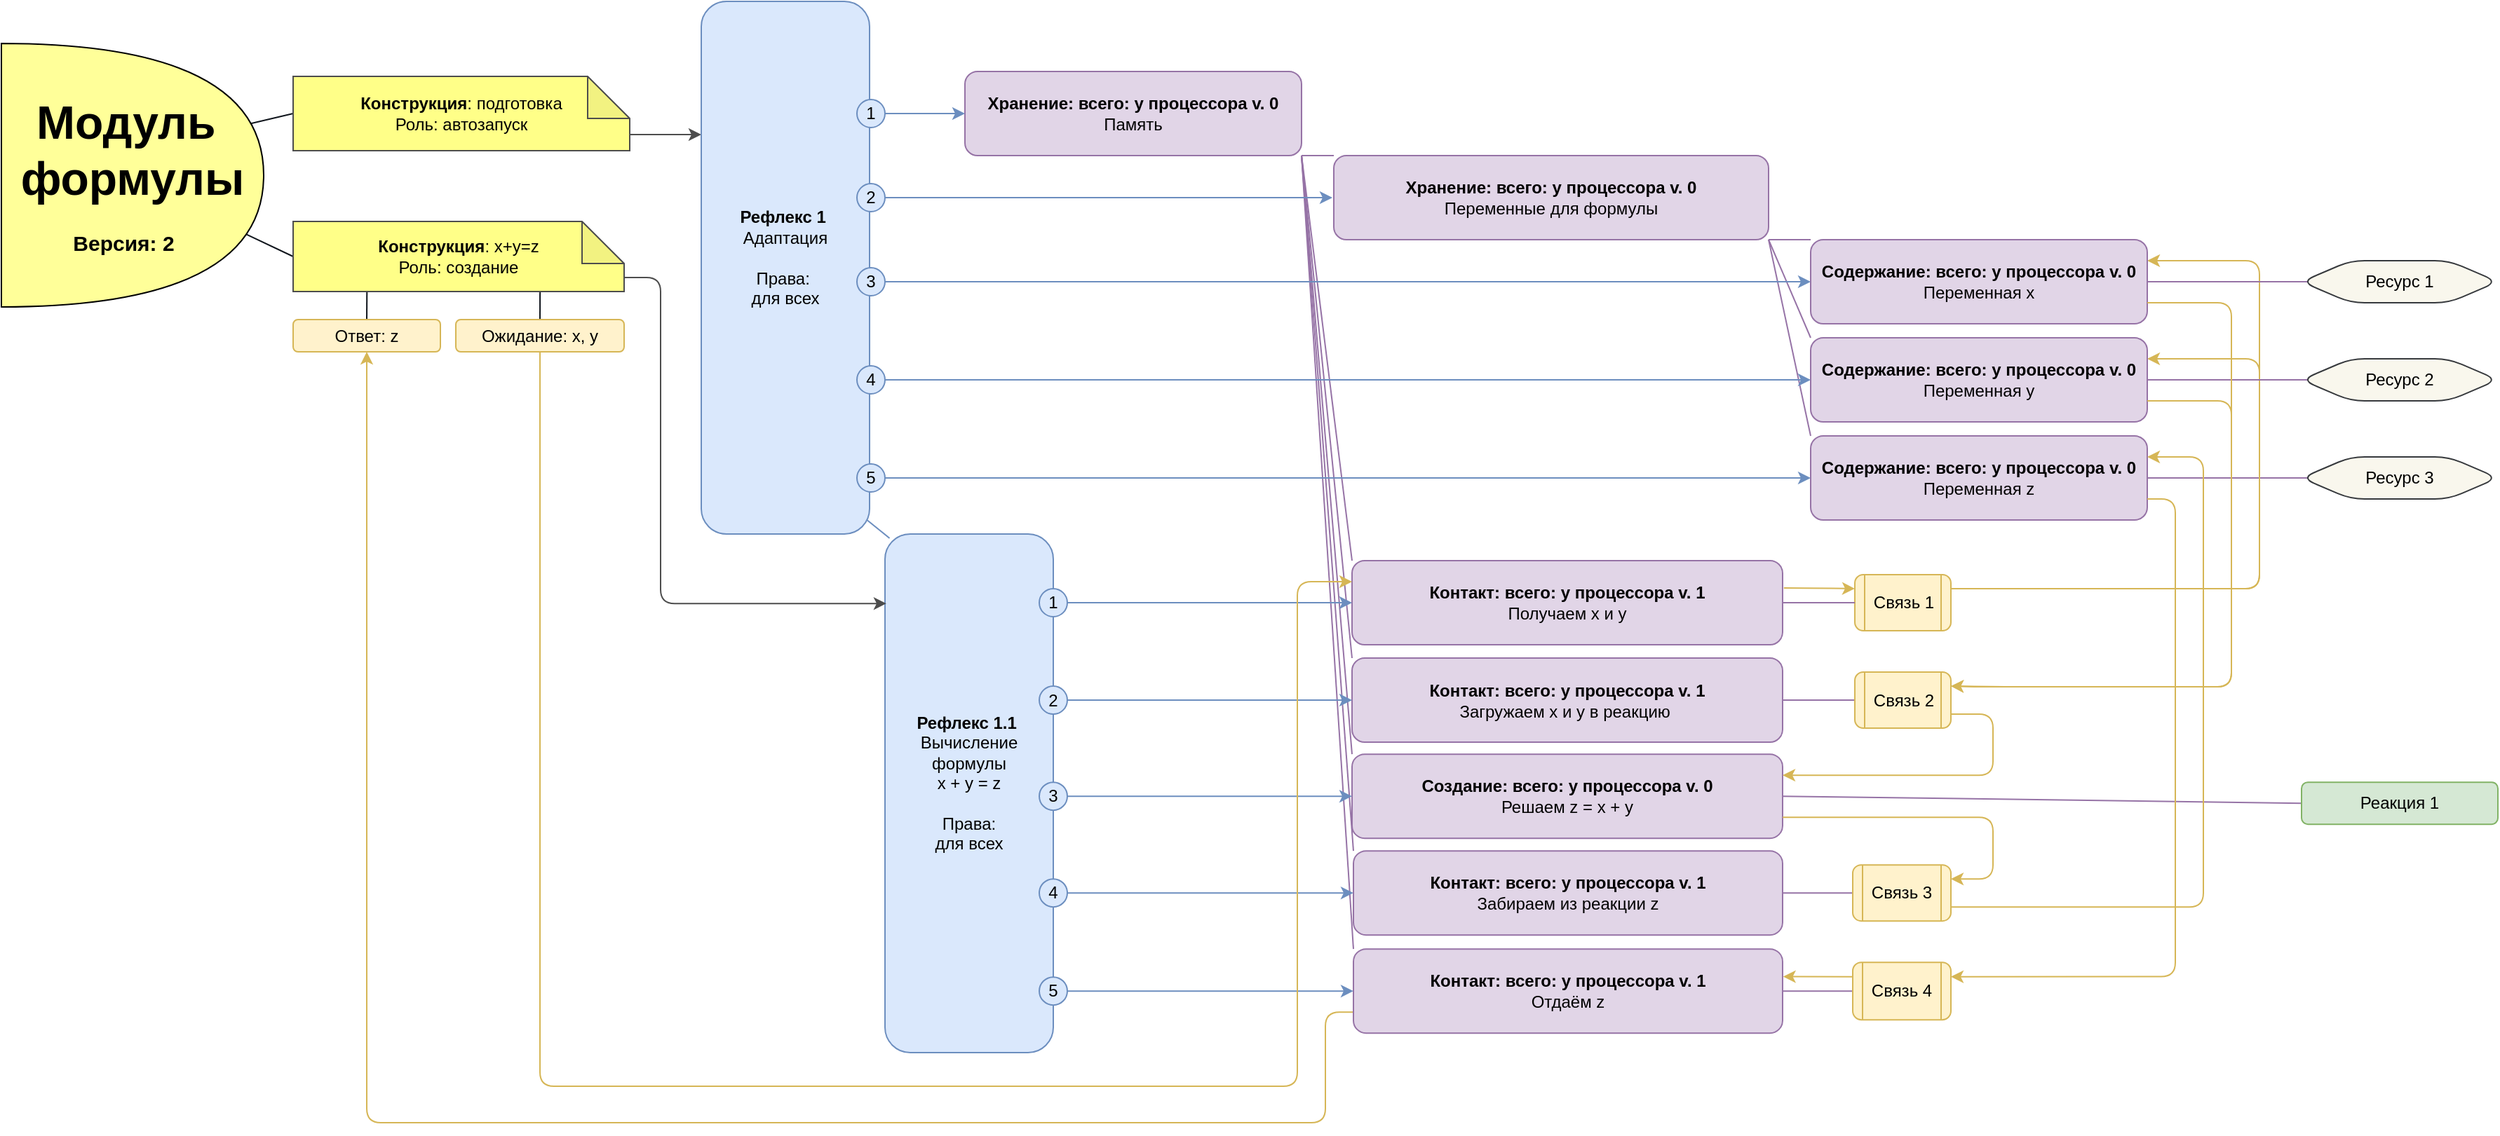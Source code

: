 <mxfile version="13.0.3" type="device"><diagram id="IWoDQz7ktISckmcvzvKT" name="Page-1"><mxGraphModel dx="1141" dy="198" grid="0" gridSize="10" guides="1" tooltips="1" connect="1" arrows="1" fold="1" page="0" pageScale="1" pageWidth="291" pageHeight="413" math="0" shadow="0"><root><mxCell id="0"/><mxCell id="1" parent="0"/><mxCell id="nHxGfJBe9Yvu1xIb-pYi-81" style="edgeStyle=none;orthogonalLoop=1;jettySize=auto;html=1;entryX=0;entryY=0;entryDx=0;entryDy=0;strokeColor=#9673A6;exitX=1;exitY=1;exitDx=0;exitDy=0;endArrow=none;endFill=0;" parent="1" source="jNdQBvtchNghNJWm35QC-17" target="jNdQBvtchNghNJWm35QC-30" edge="1"><mxGeometry relative="1" as="geometry"><mxPoint x="160" y="145" as="sourcePoint"/></mxGeometry></mxCell><mxCell id="nHxGfJBe9Yvu1xIb-pYi-83" style="edgeStyle=none;orthogonalLoop=1;jettySize=auto;html=1;exitX=1;exitY=1;exitDx=0;exitDy=0;entryX=0;entryY=0;entryDx=0;entryDy=0;strokeColor=#9673A6;endArrow=none;endFill=0;" parent="1" source="jNdQBvtchNghNJWm35QC-17" target="nHxGfJBe9Yvu1xIb-pYi-44" edge="1"><mxGeometry relative="1" as="geometry"/></mxCell><mxCell id="nHxGfJBe9Yvu1xIb-pYi-84" style="edgeStyle=none;orthogonalLoop=1;jettySize=auto;html=1;exitX=1;exitY=1;exitDx=0;exitDy=0;entryX=0;entryY=0;entryDx=0;entryDy=0;endArrow=none;endFill=0;strokeColor=#9673A6;" parent="1" source="jNdQBvtchNghNJWm35QC-17" target="nHxGfJBe9Yvu1xIb-pYi-58" edge="1"><mxGeometry relative="1" as="geometry"/></mxCell><mxCell id="nHxGfJBe9Yvu1xIb-pYi-89" style="edgeStyle=none;orthogonalLoop=1;jettySize=auto;html=1;exitX=1;exitY=1;exitDx=0;exitDy=0;entryX=0;entryY=0;entryDx=0;entryDy=0;endArrow=none;endFill=0;strokeColor=#9673A6;" parent="1" source="jNdQBvtchNghNJWm35QC-17" target="nHxGfJBe9Yvu1xIb-pYi-70" edge="1"><mxGeometry relative="1" as="geometry"/></mxCell><mxCell id="nHxGfJBe9Yvu1xIb-pYi-90" style="edgeStyle=none;orthogonalLoop=1;jettySize=auto;html=1;exitX=1;exitY=1;exitDx=0;exitDy=0;entryX=0;entryY=0;entryDx=0;entryDy=0;endArrow=none;endFill=0;strokeColor=#9673A6;" parent="1" source="jNdQBvtchNghNJWm35QC-17" target="nHxGfJBe9Yvu1xIb-pYi-62" edge="1"><mxGeometry relative="1" as="geometry"/></mxCell><mxCell id="nHxGfJBe9Yvu1xIb-pYi-91" style="edgeStyle=none;orthogonalLoop=1;jettySize=auto;html=1;exitX=1;exitY=1;exitDx=0;exitDy=0;entryX=0;entryY=0;entryDx=0;entryDy=0;endArrow=none;endFill=0;strokeColor=#9673A6;" parent="1" source="jNdQBvtchNghNJWm35QC-17" target="nHxGfJBe9Yvu1xIb-pYi-64" edge="1"><mxGeometry relative="1" as="geometry"/></mxCell><mxCell id="jNdQBvtchNghNJWm35QC-17" value="&lt;b&gt;Хранение: всего: у&amp;nbsp;&lt;/b&gt;&lt;b&gt;процессора v. 0&lt;/b&gt;&lt;br&gt;Память" style="rounded=1;whiteSpace=wrap;html=1;fillColor=#E1D5E7;strokeColor=#9673A6;gradientColor=none;" parent="1" vertex="1"><mxGeometry x="-103" y="100" width="240" height="60" as="geometry"/></mxCell><mxCell id="WFIkOmxRutsBIOssCcOW-5" style="edgeStyle=orthogonalEdgeStyle;rounded=0;orthogonalLoop=1;jettySize=auto;html=1;exitX=1;exitY=0.5;exitDx=0;exitDy=0;entryX=0.257;entryY=0.5;entryDx=0;entryDy=0;strokeColor=#9673A6;endArrow=none;endFill=0;entryPerimeter=0;" parent="1" source="jNdQBvtchNghNJWm35QC-48" target="WFIkOmxRutsBIOssCcOW-2" edge="1"><mxGeometry relative="1" as="geometry"/></mxCell><mxCell id="jNdQBvtchNghNJWm35QC-48" value="&lt;b&gt;Содержание: всего: у&amp;nbsp;&lt;/b&gt;&lt;b&gt;процессора&lt;/b&gt;&lt;b&gt;&amp;nbsp;v. 0&lt;/b&gt;&lt;br&gt;Переменная z" style="rounded=1;whiteSpace=wrap;html=1;fillColor=#e1d5e7;strokeColor=#9673a6;" parent="1" vertex="1"><mxGeometry x="500" y="360" width="240" height="60" as="geometry"/></mxCell><mxCell id="WFIkOmxRutsBIOssCcOW-6" style="edgeStyle=orthogonalEdgeStyle;rounded=1;orthogonalLoop=1;jettySize=auto;html=1;exitX=1;exitY=0.25;exitDx=0;exitDy=0;entryX=1;entryY=0.25;entryDx=0;entryDy=0;strokeColor=#D6B656;" parent="1" source="jNdQBvtchNghNJWm35QC-35" target="jNdQBvtchNghNJWm35QC-46" edge="1"><mxGeometry relative="1" as="geometry"><Array as="points"><mxPoint x="820" y="469"/><mxPoint x="820" y="235"/></Array></mxGeometry></mxCell><mxCell id="WFIkOmxRutsBIOssCcOW-7" style="edgeStyle=orthogonalEdgeStyle;rounded=1;orthogonalLoop=1;jettySize=auto;html=1;exitX=1;exitY=0.25;exitDx=0;exitDy=0;entryX=1;entryY=0.25;entryDx=0;entryDy=0;strokeColor=#D6B656;" parent="1" source="jNdQBvtchNghNJWm35QC-35" target="jNdQBvtchNghNJWm35QC-47" edge="1"><mxGeometry relative="1" as="geometry"><Array as="points"><mxPoint x="820" y="469"/><mxPoint x="820" y="305"/></Array></mxGeometry></mxCell><mxCell id="jNdQBvtchNghNJWm35QC-35" value="Связь 1" style="shape=process;whiteSpace=wrap;html=1;backgroundOutline=1;fillColor=#fff2cc;strokeColor=#D6B656;rotation=0;glass=0;rounded=1;comic=0;" parent="1" vertex="1"><mxGeometry x="531.5" y="459" width="68.5" height="40" as="geometry"/></mxCell><mxCell id="nHxGfJBe9Yvu1xIb-pYi-92" style="edgeStyle=none;orthogonalLoop=1;jettySize=auto;html=1;exitX=1;exitY=1;exitDx=0;exitDy=0;entryX=0;entryY=0;entryDx=0;entryDy=0;endArrow=none;endFill=0;strokeColor=#9673A6;" parent="1" source="nHxGfJBe9Yvu1xIb-pYi-44" target="jNdQBvtchNghNJWm35QC-46" edge="1"><mxGeometry relative="1" as="geometry"/></mxCell><mxCell id="nHxGfJBe9Yvu1xIb-pYi-93" style="edgeStyle=none;orthogonalLoop=1;jettySize=auto;html=1;exitX=1;exitY=1;exitDx=0;exitDy=0;entryX=0;entryY=0;entryDx=0;entryDy=0;endArrow=none;endFill=0;strokeColor=#9673A6;" parent="1" source="nHxGfJBe9Yvu1xIb-pYi-44" target="jNdQBvtchNghNJWm35QC-47" edge="1"><mxGeometry relative="1" as="geometry"/></mxCell><mxCell id="nHxGfJBe9Yvu1xIb-pYi-94" style="edgeStyle=none;orthogonalLoop=1;jettySize=auto;html=1;exitX=1;exitY=1;exitDx=0;exitDy=0;entryX=0;entryY=0;entryDx=0;entryDy=0;endArrow=none;endFill=0;strokeColor=#9673A6;" parent="1" source="nHxGfJBe9Yvu1xIb-pYi-44" target="jNdQBvtchNghNJWm35QC-48" edge="1"><mxGeometry relative="1" as="geometry"/></mxCell><mxCell id="nHxGfJBe9Yvu1xIb-pYi-44" value="&lt;b&gt;Хранение: всего: у&amp;nbsp;&lt;/b&gt;&lt;b&gt;процессора&lt;/b&gt;&lt;b&gt;&amp;nbsp;v. 0&lt;/b&gt;&lt;br&gt;Переменные для формулы" style="rounded=1;whiteSpace=wrap;html=1;fillColor=#e1d5e7;strokeColor=#9673a6;gradientColor=none;" parent="1" vertex="1"><mxGeometry x="160" y="160" width="310" height="60" as="geometry"/></mxCell><mxCell id="WFIkOmxRutsBIOssCcOW-3" style="edgeStyle=orthogonalEdgeStyle;rounded=0;orthogonalLoop=1;jettySize=auto;html=1;exitX=1;exitY=0.5;exitDx=0;exitDy=0;strokeColor=#9673A6;endArrow=none;endFill=0;entryX=0.143;entryY=0.5;entryDx=0;entryDy=0;entryPerimeter=0;" parent="1" source="jNdQBvtchNghNJWm35QC-46" target="540S_wPe1lnna2anKehK-1" edge="1"><mxGeometry relative="1" as="geometry"/></mxCell><mxCell id="jNdQBvtchNghNJWm35QC-46" value="&lt;b&gt;Содержание: всего: у&amp;nbsp;&lt;/b&gt;&lt;b&gt;процессора&lt;/b&gt;&lt;b&gt;&amp;nbsp;v. 0&lt;/b&gt;&lt;br&gt;Переменная x" style="rounded=1;whiteSpace=wrap;html=1;fillColor=#e1d5e7;strokeColor=#9673A6;" parent="1" vertex="1"><mxGeometry x="500" y="220" width="240" height="60" as="geometry"/></mxCell><mxCell id="WFIkOmxRutsBIOssCcOW-4" style="edgeStyle=orthogonalEdgeStyle;rounded=0;orthogonalLoop=1;jettySize=auto;html=1;exitX=1;exitY=0.5;exitDx=0;exitDy=0;strokeColor=#9673A6;endArrow=none;endFill=0;entryX=0.114;entryY=0.5;entryDx=0;entryDy=0;entryPerimeter=0;" parent="1" source="jNdQBvtchNghNJWm35QC-47" target="WFIkOmxRutsBIOssCcOW-1" edge="1"><mxGeometry relative="1" as="geometry"/></mxCell><mxCell id="jNdQBvtchNghNJWm35QC-47" value="&lt;b&gt;Содержание: всего: у&amp;nbsp;&lt;/b&gt;&lt;b&gt;процессора&lt;/b&gt;&lt;b&gt;&amp;nbsp;v. 0&lt;/b&gt;&lt;br&gt;Переменная y" style="rounded=1;whiteSpace=wrap;html=1;fillColor=#e1d5e7;strokeColor=#9673a6;" parent="1" vertex="1"><mxGeometry x="500" y="290" width="240" height="60" as="geometry"/></mxCell><mxCell id="nHxGfJBe9Yvu1xIb-pYi-142" style="edgeStyle=orthogonalEdgeStyle;orthogonalLoop=1;jettySize=auto;html=1;exitX=1;exitY=0.5;exitDx=0;exitDy=0;entryX=0;entryY=0.5;entryDx=0;entryDy=0;endArrow=none;endFill=0;strokeColor=#9673A6;" parent="1" source="jNdQBvtchNghNJWm35QC-30" target="jNdQBvtchNghNJWm35QC-35" edge="1"><mxGeometry relative="1" as="geometry"/></mxCell><mxCell id="xQKyStQRB7Fyq-u_jn2--6" style="edgeStyle=orthogonalEdgeStyle;rounded=1;orthogonalLoop=1;jettySize=auto;html=1;exitX=1.003;exitY=0.326;exitDx=0;exitDy=0;entryX=0;entryY=0.25;entryDx=0;entryDy=0;endArrow=classic;endFill=1;exitPerimeter=0;strokeColor=#D6B656;" edge="1" parent="1" source="jNdQBvtchNghNJWm35QC-30" target="jNdQBvtchNghNJWm35QC-35"><mxGeometry relative="1" as="geometry"/></mxCell><mxCell id="jNdQBvtchNghNJWm35QC-30" value="&lt;b&gt;Контакт&lt;/b&gt;&lt;b&gt;: всего&lt;/b&gt;&lt;b&gt;: у&amp;nbsp;&lt;/b&gt;&lt;b&gt;процессора&lt;/b&gt;&lt;b&gt;&amp;nbsp;v. 1&lt;/b&gt;&lt;br&gt;Получаем x и y" style="rounded=1;whiteSpace=wrap;html=1;fillColor=#e1d5e7;strokeColor=#9673A6;gradientColor=none;" parent="1" vertex="1"><mxGeometry x="173" y="449" width="307" height="60" as="geometry"/></mxCell><mxCell id="nHxGfJBe9Yvu1xIb-pYi-143" style="edgeStyle=orthogonalEdgeStyle;orthogonalLoop=1;jettySize=auto;html=1;exitX=1;exitY=0.5;exitDx=0;exitDy=0;entryX=0;entryY=0.5;entryDx=0;entryDy=0;endArrow=none;endFill=0;strokeColor=#9673A6;" parent="1" source="nHxGfJBe9Yvu1xIb-pYi-58" target="nHxGfJBe9Yvu1xIb-pYi-102" edge="1"><mxGeometry relative="1" as="geometry"/></mxCell><mxCell id="nHxGfJBe9Yvu1xIb-pYi-58" value="&lt;b&gt;Контакт:&amp;nbsp;&lt;/b&gt;&lt;b&gt;всего&lt;/b&gt;&lt;b&gt;: у&amp;nbsp;&lt;/b&gt;&lt;b&gt;процессора&lt;/b&gt;&lt;b&gt;&amp;nbsp;v. 1&lt;/b&gt;&lt;br&gt;Загружаем x и y в реакцию&amp;nbsp;" style="rounded=1;whiteSpace=wrap;html=1;fillColor=#e1d5e7;strokeColor=#9673a6;gradientColor=none;" parent="1" vertex="1"><mxGeometry x="173" y="518.5" width="307" height="60" as="geometry"/></mxCell><mxCell id="nHxGfJBe9Yvu1xIb-pYi-145" style="edgeStyle=orthogonalEdgeStyle;orthogonalLoop=1;jettySize=auto;html=1;exitX=1;exitY=0.5;exitDx=0;exitDy=0;entryX=0;entryY=0.5;entryDx=0;entryDy=0;endArrow=none;endFill=0;strokeColor=#9673A6;" parent="1" source="nHxGfJBe9Yvu1xIb-pYi-62" target="nHxGfJBe9Yvu1xIb-pYi-108" edge="1"><mxGeometry relative="1" as="geometry"/></mxCell><mxCell id="nHxGfJBe9Yvu1xIb-pYi-62" value="&lt;b&gt;Контакт&lt;/b&gt;&lt;b&gt;:&amp;nbsp;&lt;/b&gt;&lt;b&gt;всего&lt;/b&gt;&lt;b&gt;: у&amp;nbsp;&lt;/b&gt;&lt;b&gt;процессора&lt;/b&gt;&lt;b&gt;&amp;nbsp;v. 1&lt;/b&gt;&lt;br&gt;Забираем из реакции z" style="rounded=1;whiteSpace=wrap;html=1;fillColor=#e1d5e7;strokeColor=#9673a6;gradientColor=none;" parent="1" vertex="1"><mxGeometry x="174" y="656.07" width="306" height="60" as="geometry"/></mxCell><mxCell id="nHxGfJBe9Yvu1xIb-pYi-146" style="edgeStyle=orthogonalEdgeStyle;orthogonalLoop=1;jettySize=auto;html=1;exitX=1;exitY=0.5;exitDx=0;exitDy=0;entryX=0;entryY=0.5;entryDx=0;entryDy=0;endArrow=none;endFill=0;strokeColor=#9673A6;" parent="1" source="nHxGfJBe9Yvu1xIb-pYi-64" target="nHxGfJBe9Yvu1xIb-pYi-112" edge="1"><mxGeometry relative="1" as="geometry"/></mxCell><mxCell id="xQKyStQRB7Fyq-u_jn2--13" style="edgeStyle=orthogonalEdgeStyle;rounded=1;orthogonalLoop=1;jettySize=auto;html=1;exitX=0;exitY=0.75;exitDx=0;exitDy=0;entryX=0.5;entryY=1;entryDx=0;entryDy=0;endArrow=classic;endFill=1;strokeColor=#D6B656;" edge="1" parent="1" source="nHxGfJBe9Yvu1xIb-pYi-64" target="xQKyStQRB7Fyq-u_jn2--9"><mxGeometry relative="1" as="geometry"><Array as="points"><mxPoint x="154" y="771"/><mxPoint x="154" y="850"/><mxPoint x="-529" y="850"/></Array></mxGeometry></mxCell><mxCell id="nHxGfJBe9Yvu1xIb-pYi-64" value="&lt;b&gt;Контакт&lt;/b&gt;&lt;b&gt;:&amp;nbsp;&lt;/b&gt;&lt;b&gt;всего&lt;/b&gt;&lt;b&gt;: у&amp;nbsp;&lt;/b&gt;&lt;b&gt;процессора&lt;/b&gt;&lt;b&gt;&amp;nbsp;v. 1&lt;/b&gt;&lt;br&gt;Отдаём z" style="rounded=1;whiteSpace=wrap;html=1;fillColor=#e1d5e7;strokeColor=#9673a6;gradientColor=none;" parent="1" vertex="1"><mxGeometry x="174" y="726.07" width="306" height="60" as="geometry"/></mxCell><mxCell id="nHxGfJBe9Yvu1xIb-pYi-144" style="orthogonalLoop=1;jettySize=auto;html=1;exitX=1;exitY=0.5;exitDx=0;exitDy=0;endArrow=none;endFill=0;strokeColor=#9673A6;entryX=0;entryY=0.5;entryDx=0;entryDy=0;" parent="1" source="nHxGfJBe9Yvu1xIb-pYi-70" target="jNdQBvtchNghNJWm35QC-61" edge="1"><mxGeometry relative="1" as="geometry"/></mxCell><mxCell id="nHxGfJBe9Yvu1xIb-pYi-70" value="&lt;b&gt;Создание: всего: у&amp;nbsp;&lt;/b&gt;&lt;b&gt;процессора&lt;/b&gt;&lt;b&gt;&amp;nbsp;v. 0&lt;/b&gt;&lt;br&gt;Решаем z = x + y" style="rounded=1;whiteSpace=wrap;html=1;fillColor=#e1d5e7;strokeColor=#9673a6;" parent="1" vertex="1"><mxGeometry x="173" y="587.07" width="307" height="60" as="geometry"/></mxCell><mxCell id="nHxGfJBe9Yvu1xIb-pYi-115" style="orthogonalLoop=1;jettySize=auto;html=1;endArrow=classic;endFill=1;strokeColor=#6C8EBF;entryX=0;entryY=0.5;entryDx=0;entryDy=0;exitX=1;exitY=0.5;exitDx=0;exitDy=0;" parent="1" source="nHxGfJBe9Yvu1xIb-pYi-120" target="jNdQBvtchNghNJWm35QC-30" edge="1"><mxGeometry relative="1" as="geometry"/></mxCell><mxCell id="ME2nuKsU9sZMFdLwtgpt-5" style="rounded=0;orthogonalLoop=1;jettySize=auto;html=1;entryX=0.986;entryY=0.974;entryDx=0;entryDy=0;entryPerimeter=0;endArrow=none;endFill=0;exitX=0.027;exitY=0.008;exitDx=0;exitDy=0;exitPerimeter=0;strokeColor=#6C8EBF;" parent="1" source="nHxGfJBe9Yvu1xIb-pYi-95" target="ME2nuKsU9sZMFdLwtgpt-3" edge="1"><mxGeometry relative="1" as="geometry"><mxPoint x="-240" y="170" as="sourcePoint"/></mxGeometry></mxCell><mxCell id="ME2nuKsU9sZMFdLwtgpt-11" style="rounded=1;orthogonalLoop=1;jettySize=auto;html=1;exitX=1;exitY=0.5;exitDx=0;exitDy=0;endArrow=classic;endFill=1;strokeColor=#6C8EBF;" parent="1" source="ME2nuKsU9sZMFdLwtgpt-18" edge="1"><mxGeometry relative="1" as="geometry"><mxPoint x="159" y="190" as="targetPoint"/></mxGeometry></mxCell><mxCell id="ME2nuKsU9sZMFdLwtgpt-12" style="edgeStyle=none;rounded=1;orthogonalLoop=1;jettySize=auto;html=1;exitX=1;exitY=0.5;exitDx=0;exitDy=0;entryX=0;entryY=0.5;entryDx=0;entryDy=0;endArrow=classic;endFill=1;strokeColor=#6C8EBF;" parent="1" source="ME2nuKsU9sZMFdLwtgpt-22" target="jNdQBvtchNghNJWm35QC-46" edge="1"><mxGeometry relative="1" as="geometry"/></mxCell><mxCell id="nHxGfJBe9Yvu1xIb-pYi-95" value="&lt;b&gt;Рефлекс 1.1&lt;/b&gt;&lt;span&gt;&amp;nbsp;&lt;/span&gt;&lt;br&gt;&lt;span&gt;Вычисление формулы &lt;br&gt;x + y = z&lt;br&gt;&lt;br&gt;Права: &lt;br&gt;для всех&lt;br&gt;&lt;br&gt;&lt;/span&gt;" style="rounded=1;whiteSpace=wrap;html=1;strokeColor=#6C8EBF;fillColor=#DAE8FC;align=center;verticalAlign=middle;" parent="1" vertex="1"><mxGeometry x="-160" y="430" width="120" height="370" as="geometry"/></mxCell><mxCell id="WFIkOmxRutsBIOssCcOW-10" style="edgeStyle=orthogonalEdgeStyle;rounded=1;orthogonalLoop=1;jettySize=auto;html=1;exitX=1;exitY=0.75;exitDx=0;exitDy=0;entryX=1;entryY=0.25;entryDx=0;entryDy=0;strokeColor=#D6B656;" parent="1" source="nHxGfJBe9Yvu1xIb-pYi-102" target="nHxGfJBe9Yvu1xIb-pYi-70" edge="1"><mxGeometry relative="1" as="geometry"><Array as="points"><mxPoint x="630" y="559"/><mxPoint x="630" y="602"/></Array></mxGeometry></mxCell><mxCell id="nHxGfJBe9Yvu1xIb-pYi-102" value="Связь 2" style="shape=process;whiteSpace=wrap;html=1;backgroundOutline=1;fillColor=#fff2cc;strokeColor=#D6B656;rotation=0;rounded=1;" parent="1" vertex="1"><mxGeometry x="531.5" y="528.5" width="68.5" height="40" as="geometry"/></mxCell><mxCell id="WFIkOmxRutsBIOssCcOW-12" style="rounded=1;orthogonalLoop=1;jettySize=auto;html=1;exitX=1;exitY=0.75;exitDx=0;exitDy=0;entryX=1;entryY=0.25;entryDx=0;entryDy=0;strokeColor=#D6B656;edgeStyle=orthogonalEdgeStyle;" parent="1" source="nHxGfJBe9Yvu1xIb-pYi-108" target="jNdQBvtchNghNJWm35QC-48" edge="1"><mxGeometry relative="1" as="geometry"><Array as="points"><mxPoint x="780" y="696"/><mxPoint x="780" y="375"/></Array></mxGeometry></mxCell><mxCell id="nHxGfJBe9Yvu1xIb-pYi-108" value="Связь 3" style="shape=process;whiteSpace=wrap;html=1;backgroundOutline=1;fillColor=#fff2cc;strokeColor=#D6B656;rotation=0;rounded=1;" parent="1" vertex="1"><mxGeometry x="530" y="666.07" width="70" height="40" as="geometry"/></mxCell><mxCell id="WFIkOmxRutsBIOssCcOW-16" style="edgeStyle=orthogonalEdgeStyle;rounded=1;orthogonalLoop=1;jettySize=auto;html=1;exitX=0;exitY=0.25;exitDx=0;exitDy=0;entryX=1.001;entryY=0.329;entryDx=0;entryDy=0;strokeColor=#D6B656;entryPerimeter=0;" parent="1" source="nHxGfJBe9Yvu1xIb-pYi-112" target="nHxGfJBe9Yvu1xIb-pYi-64" edge="1"><mxGeometry relative="1" as="geometry"><mxPoint x="1018" y="732.07" as="targetPoint"/></mxGeometry></mxCell><mxCell id="nHxGfJBe9Yvu1xIb-pYi-112" value="Связь 4" style="shape=process;whiteSpace=wrap;html=1;backgroundOutline=1;fillColor=#fff2cc;strokeColor=#D6B656;rotation=0;rounded=1;" parent="1" vertex="1"><mxGeometry x="530" y="735.57" width="70" height="41" as="geometry"/></mxCell><mxCell id="nHxGfJBe9Yvu1xIb-pYi-116" style="edgeStyle=orthogonalEdgeStyle;orthogonalLoop=1;jettySize=auto;html=1;endArrow=classic;endFill=1;strokeColor=#6C8EBF;entryX=0;entryY=0.5;entryDx=0;entryDy=0;" parent="1" source="nHxGfJBe9Yvu1xIb-pYi-121" target="nHxGfJBe9Yvu1xIb-pYi-58" edge="1"><mxGeometry relative="1" as="geometry"><mxPoint x="-120.0" y="548.154" as="sourcePoint"/><mxPoint x="170" y="548" as="targetPoint"/><Array as="points"/></mxGeometry></mxCell><mxCell id="nHxGfJBe9Yvu1xIb-pYi-117" style="edgeStyle=orthogonalEdgeStyle;orthogonalLoop=1;jettySize=auto;html=1;endArrow=classic;endFill=1;strokeColor=#6C8EBF;entryX=0;entryY=0.5;entryDx=0;entryDy=0;" parent="1" source="nHxGfJBe9Yvu1xIb-pYi-124" target="nHxGfJBe9Yvu1xIb-pYi-70" edge="1"><mxGeometry relative="1" as="geometry"><mxPoint x="-120.0" y="616.724" as="sourcePoint"/><mxPoint x="170" y="617" as="targetPoint"/><Array as="points"/></mxGeometry></mxCell><mxCell id="nHxGfJBe9Yvu1xIb-pYi-118" style="edgeStyle=orthogonalEdgeStyle;orthogonalLoop=1;jettySize=auto;html=1;endArrow=classic;endFill=1;strokeColor=#6C8EBF;entryX=0;entryY=0.5;entryDx=0;entryDy=0;" parent="1" source="nHxGfJBe9Yvu1xIb-pYi-126" target="nHxGfJBe9Yvu1xIb-pYi-62" edge="1"><mxGeometry relative="1" as="geometry"><mxPoint x="-120.0" y="691.724" as="sourcePoint"/><mxPoint x="170" y="692" as="targetPoint"/><Array as="points"/></mxGeometry></mxCell><mxCell id="nHxGfJBe9Yvu1xIb-pYi-119" style="edgeStyle=orthogonalEdgeStyle;orthogonalLoop=1;jettySize=auto;html=1;endArrow=classic;endFill=1;strokeColor=#6C8EBF;entryX=0;entryY=0.5;entryDx=0;entryDy=0;" parent="1" source="nHxGfJBe9Yvu1xIb-pYi-128" target="nHxGfJBe9Yvu1xIb-pYi-64" edge="1"><mxGeometry relative="1" as="geometry"><mxPoint x="-120.0" y="766.744" as="sourcePoint"/><mxPoint x="170" y="767" as="targetPoint"/><Array as="points"/></mxGeometry></mxCell><mxCell id="nHxGfJBe9Yvu1xIb-pYi-120" value="1" style="ellipse;whiteSpace=wrap;html=1;strokeColor=#6C8EBF;fillColor=#DAE8FC;" parent="1" vertex="1"><mxGeometry x="-50" y="469" width="20" height="20" as="geometry"/></mxCell><mxCell id="nHxGfJBe9Yvu1xIb-pYi-121" value="2" style="ellipse;whiteSpace=wrap;html=1;strokeColor=#6C8EBF;fillColor=#DAE8FC;" parent="1" vertex="1"><mxGeometry x="-50" y="538.5" width="20" height="20" as="geometry"/></mxCell><mxCell id="nHxGfJBe9Yvu1xIb-pYi-124" value="3" style="ellipse;whiteSpace=wrap;html=1;strokeColor=#6C8EBF;fillColor=#DAE8FC;" parent="1" vertex="1"><mxGeometry x="-50" y="607.07" width="20" height="20" as="geometry"/></mxCell><mxCell id="nHxGfJBe9Yvu1xIb-pYi-126" value="4" style="ellipse;whiteSpace=wrap;html=1;strokeColor=#6C8EBF;fillColor=#DAE8FC;" parent="1" vertex="1"><mxGeometry x="-50" y="676.07" width="20" height="20" as="geometry"/></mxCell><mxCell id="nHxGfJBe9Yvu1xIb-pYi-128" value="5" style="ellipse;whiteSpace=wrap;html=1;strokeColor=#6C8EBF;fillColor=#DAE8FC;" parent="1" vertex="1"><mxGeometry x="-50" y="746.07" width="20" height="20" as="geometry"/></mxCell><mxCell id="ME2nuKsU9sZMFdLwtgpt-10" style="rounded=1;orthogonalLoop=1;jettySize=auto;html=1;endArrow=classic;endFill=1;strokeColor=#4D4D4D;edgeStyle=orthogonalEdgeStyle;entryX=0.008;entryY=0.134;entryDx=0;entryDy=0;entryPerimeter=0;exitX=0;exitY=0;exitDx=236;exitDy=40;exitPerimeter=0;" parent="1" source="8HSw0tYaUXD2y34s136C-14" target="nHxGfJBe9Yvu1xIb-pYi-95" edge="1"><mxGeometry relative="1" as="geometry"><mxPoint x="-240" y="480" as="targetPoint"/><Array as="points"><mxPoint x="-320" y="247"/><mxPoint x="-320" y="480"/></Array></mxGeometry></mxCell><mxCell id="ME2nuKsU9sZMFdLwtgpt-16" style="edgeStyle=none;rounded=1;orthogonalLoop=1;jettySize=auto;html=1;exitX=0;exitY=0.5;exitDx=0;exitDy=0;exitPerimeter=0;entryX=0.931;entryY=0.723;entryDx=0;entryDy=0;entryPerimeter=0;endArrow=none;endFill=0;strokeColor=#10151C;" parent="1" source="8HSw0tYaUXD2y34s136C-14" target="ME2nuKsU9sZMFdLwtgpt-15" edge="1"><mxGeometry relative="1" as="geometry"/></mxCell><mxCell id="xQKyStQRB7Fyq-u_jn2--10" style="edgeStyle=orthogonalEdgeStyle;rounded=1;orthogonalLoop=1;jettySize=auto;html=1;exitX=0.746;exitY=0.978;exitDx=0;exitDy=0;exitPerimeter=0;entryX=0.5;entryY=0;entryDx=0;entryDy=0;endArrow=none;endFill=0;strokeColor=#10151C;" edge="1" parent="1" source="8HSw0tYaUXD2y34s136C-14" target="xQKyStQRB7Fyq-u_jn2--7"><mxGeometry relative="1" as="geometry"/></mxCell><mxCell id="xQKyStQRB7Fyq-u_jn2--11" style="edgeStyle=orthogonalEdgeStyle;rounded=1;orthogonalLoop=1;jettySize=auto;html=1;entryX=0.5;entryY=0;entryDx=0;entryDy=0;endArrow=none;endFill=0;strokeColor=#10151C;exitX=0.223;exitY=0.997;exitDx=0;exitDy=0;exitPerimeter=0;" edge="1" parent="1" source="8HSw0tYaUXD2y34s136C-14" target="xQKyStQRB7Fyq-u_jn2--9"><mxGeometry relative="1" as="geometry"><mxPoint x="-509" y="267" as="sourcePoint"/><Array as="points"/></mxGeometry></mxCell><mxCell id="8HSw0tYaUXD2y34s136C-14" value="&lt;b&gt;Конструкция&lt;/b&gt;:&amp;nbsp;x+y=z&lt;br&gt;Роль: создание&lt;br&gt;" style="shape=note;whiteSpace=wrap;html=1;backgroundOutline=1;darkOpacity=0.05;fillColor=#FFFF88;strokeColor=#4D4D4D;" parent="1" vertex="1"><mxGeometry x="-582" y="207" width="236" height="50" as="geometry"/></mxCell><mxCell id="WFIkOmxRutsBIOssCcOW-8" style="rounded=1;orthogonalLoop=1;jettySize=auto;html=1;exitX=1;exitY=0.75;exitDx=0;exitDy=0;strokeColor=#D6B656;edgeStyle=orthogonalEdgeStyle;entryX=1;entryY=0.25;entryDx=0;entryDy=0;" parent="1" source="jNdQBvtchNghNJWm35QC-46" target="nHxGfJBe9Yvu1xIb-pYi-102" edge="1"><mxGeometry relative="1" as="geometry"><Array as="points"><mxPoint x="800" y="265"/><mxPoint x="800" y="539"/><mxPoint x="640" y="539"/></Array><mxPoint x="570" y="540" as="targetPoint"/></mxGeometry></mxCell><mxCell id="540S_wPe1lnna2anKehK-1" value="Ресурс 1" style="shape=hexagon;perimeter=hexagonPerimeter2;whiteSpace=wrap;html=1;fillColor=#f9f7ed;strokeColor=#36393d;rounded=1;" parent="1" vertex="1"><mxGeometry x="850" y="235" width="140" height="30" as="geometry"/></mxCell><mxCell id="WFIkOmxRutsBIOssCcOW-9" style="edgeStyle=orthogonalEdgeStyle;rounded=1;orthogonalLoop=1;jettySize=auto;html=1;exitX=1;exitY=0.75;exitDx=0;exitDy=0;entryX=1;entryY=0.25;entryDx=0;entryDy=0;strokeColor=#D6B656;" parent="1" source="jNdQBvtchNghNJWm35QC-47" target="nHxGfJBe9Yvu1xIb-pYi-102" edge="1"><mxGeometry relative="1" as="geometry"><Array as="points"><mxPoint x="800" y="335"/><mxPoint x="800" y="539"/><mxPoint x="620" y="539"/></Array></mxGeometry></mxCell><mxCell id="WFIkOmxRutsBIOssCcOW-1" value="Ресурс 2" style="shape=hexagon;perimeter=hexagonPerimeter2;whiteSpace=wrap;html=1;fillColor=#f9f7ed;strokeColor=#36393d;rounded=1;" parent="1" vertex="1"><mxGeometry x="850" y="305" width="140" height="30" as="geometry"/></mxCell><mxCell id="WFIkOmxRutsBIOssCcOW-15" style="edgeStyle=orthogonalEdgeStyle;rounded=1;orthogonalLoop=1;jettySize=auto;html=1;exitX=1;exitY=0.75;exitDx=0;exitDy=0;strokeColor=#D6B656;entryX=1;entryY=0.25;entryDx=0;entryDy=0;" parent="1" source="jNdQBvtchNghNJWm35QC-48" target="nHxGfJBe9Yvu1xIb-pYi-112" edge="1"><mxGeometry relative="1" as="geometry"><Array as="points"><mxPoint x="760" y="405"/><mxPoint x="760" y="746"/></Array></mxGeometry></mxCell><mxCell id="WFIkOmxRutsBIOssCcOW-2" value="Ресурс 3" style="shape=hexagon;perimeter=hexagonPerimeter2;whiteSpace=wrap;html=1;fillColor=#f9f7ed;strokeColor=#36393d;rounded=1;" parent="1" vertex="1"><mxGeometry x="850" y="375" width="140" height="30" as="geometry"/></mxCell><mxCell id="WFIkOmxRutsBIOssCcOW-11" style="edgeStyle=orthogonalEdgeStyle;rounded=1;orthogonalLoop=1;jettySize=auto;html=1;exitX=1;exitY=0.75;exitDx=0;exitDy=0;entryX=1;entryY=0.25;entryDx=0;entryDy=0;strokeColor=#D6B656;" parent="1" source="nHxGfJBe9Yvu1xIb-pYi-70" target="nHxGfJBe9Yvu1xIb-pYi-108" edge="1"><mxGeometry relative="1" as="geometry"><Array as="points"><mxPoint x="630" y="632"/><mxPoint x="630" y="676"/></Array></mxGeometry></mxCell><mxCell id="ME2nuKsU9sZMFdLwtgpt-9" style="rounded=1;orthogonalLoop=1;jettySize=auto;html=1;exitX=0;exitY=0;exitDx=240;exitDy=41.5;exitPerimeter=0;endArrow=classic;endFill=1;strokeColor=#4D4D4D;entryX=0;entryY=0.25;entryDx=0;entryDy=0;" parent="1" source="ME2nuKsU9sZMFdLwtgpt-1" target="ME2nuKsU9sZMFdLwtgpt-3" edge="1"><mxGeometry relative="1" as="geometry"/></mxCell><mxCell id="ME2nuKsU9sZMFdLwtgpt-17" style="edgeStyle=none;rounded=1;orthogonalLoop=1;jettySize=auto;html=1;exitX=0;exitY=0.5;exitDx=0;exitDy=0;exitPerimeter=0;entryX=0.951;entryY=0.304;entryDx=0;entryDy=0;entryPerimeter=0;endArrow=none;endFill=0;strokeColor=#10151C;" parent="1" source="ME2nuKsU9sZMFdLwtgpt-1" target="ME2nuKsU9sZMFdLwtgpt-15" edge="1"><mxGeometry relative="1" as="geometry"/></mxCell><mxCell id="ME2nuKsU9sZMFdLwtgpt-1" value="&lt;b&gt;Конструкция&lt;/b&gt;:&amp;nbsp;подготовка&lt;br&gt;Роль: автозапуск" style="shape=note;whiteSpace=wrap;html=1;backgroundOutline=1;darkOpacity=0.05;fillColor=#FFFF88;strokeColor=#4D4D4D;" parent="1" vertex="1"><mxGeometry x="-582" y="103.5" width="240" height="53" as="geometry"/></mxCell><mxCell id="ME2nuKsU9sZMFdLwtgpt-8" style="edgeStyle=orthogonalEdgeStyle;rounded=1;orthogonalLoop=1;jettySize=auto;html=1;exitX=1;exitY=0.5;exitDx=0;exitDy=0;endArrow=classic;endFill=1;strokeColor=#6C8EBF;" parent="1" source="ME2nuKsU9sZMFdLwtgpt-23" target="jNdQBvtchNghNJWm35QC-17" edge="1"><mxGeometry relative="1" as="geometry"><Array as="points"/></mxGeometry></mxCell><mxCell id="ME2nuKsU9sZMFdLwtgpt-3" value="&lt;b&gt;Рефлекс 1&lt;/b&gt;&lt;span&gt;&amp;nbsp;&lt;/span&gt;&lt;br&gt;&lt;span&gt;Адаптация&lt;br&gt;&lt;br&gt;&lt;/span&gt;Права:&amp;nbsp;&lt;br&gt;для всех&lt;span&gt;&lt;br&gt;&lt;br&gt;&lt;/span&gt;" style="rounded=1;whiteSpace=wrap;html=1;strokeColor=#6C8EBF;fillColor=#DAE8FC;align=center;verticalAlign=middle;" parent="1" vertex="1"><mxGeometry x="-291" y="50" width="120" height="380" as="geometry"/></mxCell><mxCell id="ME2nuKsU9sZMFdLwtgpt-15" value="&lt;b&gt;&lt;span style=&quot;font-size: 33px&quot;&gt;Модуль&amp;nbsp;&lt;/span&gt;&lt;br&gt;&lt;span style=&quot;font-size: 33px&quot;&gt;формулы&lt;/span&gt;&lt;br&gt;&lt;font style=&quot;font-size: 15px&quot;&gt;&lt;br&gt;Версия: 2&amp;nbsp; &amp;nbsp;&lt;/font&gt;&lt;br&gt;&lt;/b&gt;" style="shape=or;whiteSpace=wrap;html=1;fillColor=#FFFF99;" parent="1" vertex="1"><mxGeometry x="-790" y="80" width="187" height="188" as="geometry"/></mxCell><mxCell id="ME2nuKsU9sZMFdLwtgpt-18" value="2" style="ellipse;whiteSpace=wrap;html=1;strokeColor=#6C8EBF;fillColor=#DAE8FC;" parent="1" vertex="1"><mxGeometry x="-180" y="180" width="20" height="20" as="geometry"/></mxCell><mxCell id="ME2nuKsU9sZMFdLwtgpt-25" style="edgeStyle=none;rounded=1;orthogonalLoop=1;jettySize=auto;html=1;exitX=1;exitY=0.5;exitDx=0;exitDy=0;endArrow=classic;endFill=1;strokeColor=#6C8EBF;entryX=0;entryY=0.5;entryDx=0;entryDy=0;" parent="1" source="ME2nuKsU9sZMFdLwtgpt-20" target="jNdQBvtchNghNJWm35QC-48" edge="1"><mxGeometry relative="1" as="geometry"/></mxCell><mxCell id="ME2nuKsU9sZMFdLwtgpt-20" value="5" style="ellipse;whiteSpace=wrap;html=1;strokeColor=#6C8EBF;fillColor=#DAE8FC;" parent="1" vertex="1"><mxGeometry x="-180" y="380" width="20" height="20" as="geometry"/></mxCell><mxCell id="ME2nuKsU9sZMFdLwtgpt-24" style="edgeStyle=none;rounded=1;orthogonalLoop=1;jettySize=auto;html=1;exitX=1;exitY=0.5;exitDx=0;exitDy=0;entryX=0;entryY=0.5;entryDx=0;entryDy=0;endArrow=classic;endFill=1;strokeColor=#6C8EBF;" parent="1" source="ME2nuKsU9sZMFdLwtgpt-21" target="jNdQBvtchNghNJWm35QC-47" edge="1"><mxGeometry relative="1" as="geometry"/></mxCell><mxCell id="ME2nuKsU9sZMFdLwtgpt-21" value="4" style="ellipse;whiteSpace=wrap;html=1;strokeColor=#6C8EBF;fillColor=#DAE8FC;" parent="1" vertex="1"><mxGeometry x="-180" y="310" width="20" height="20" as="geometry"/></mxCell><mxCell id="ME2nuKsU9sZMFdLwtgpt-22" value="3" style="ellipse;whiteSpace=wrap;html=1;strokeColor=#6C8EBF;fillColor=#DAE8FC;" parent="1" vertex="1"><mxGeometry x="-180" y="240" width="20" height="20" as="geometry"/></mxCell><mxCell id="ME2nuKsU9sZMFdLwtgpt-23" value="1" style="ellipse;whiteSpace=wrap;html=1;strokeColor=#6C8EBF;fillColor=#DAE8FC;" parent="1" vertex="1"><mxGeometry x="-180" y="120" width="20" height="20" as="geometry"/></mxCell><mxCell id="jNdQBvtchNghNJWm35QC-61" value="Реакция&amp;nbsp;1" style="rounded=1;whiteSpace=wrap;html=1;fillColor=#d5e8d4;strokeColor=#82B366;" parent="1" vertex="1"><mxGeometry x="850" y="607.07" width="140" height="30" as="geometry"/></mxCell><mxCell id="xQKyStQRB7Fyq-u_jn2--12" style="edgeStyle=orthogonalEdgeStyle;rounded=1;orthogonalLoop=1;jettySize=auto;html=1;exitX=0.5;exitY=1;exitDx=0;exitDy=0;endArrow=classic;endFill=1;strokeColor=#D6B656;entryX=0;entryY=0.25;entryDx=0;entryDy=0;" edge="1" parent="1" source="xQKyStQRB7Fyq-u_jn2--7" target="jNdQBvtchNghNJWm35QC-30"><mxGeometry relative="1" as="geometry"><Array as="points"><mxPoint x="-406" y="824"/><mxPoint x="134" y="824"/><mxPoint x="134" y="464"/></Array></mxGeometry></mxCell><mxCell id="xQKyStQRB7Fyq-u_jn2--7" value="&lt;span&gt;Ожидание: x, y&lt;/span&gt;" style="rounded=1;whiteSpace=wrap;html=1;glass=0;comic=0;strokeColor=#D6B656;fillColor=#FFF2CC;" vertex="1" parent="1"><mxGeometry x="-466" y="277" width="120" height="23" as="geometry"/></mxCell><mxCell id="xQKyStQRB7Fyq-u_jn2--9" value="Ответ: z" style="rounded=1;whiteSpace=wrap;html=1;glass=0;comic=0;strokeColor=#D6B656;fillColor=#FFF2CC;" vertex="1" parent="1"><mxGeometry x="-582" y="277" width="105" height="23" as="geometry"/></mxCell></root></mxGraphModel></diagram></mxfile>